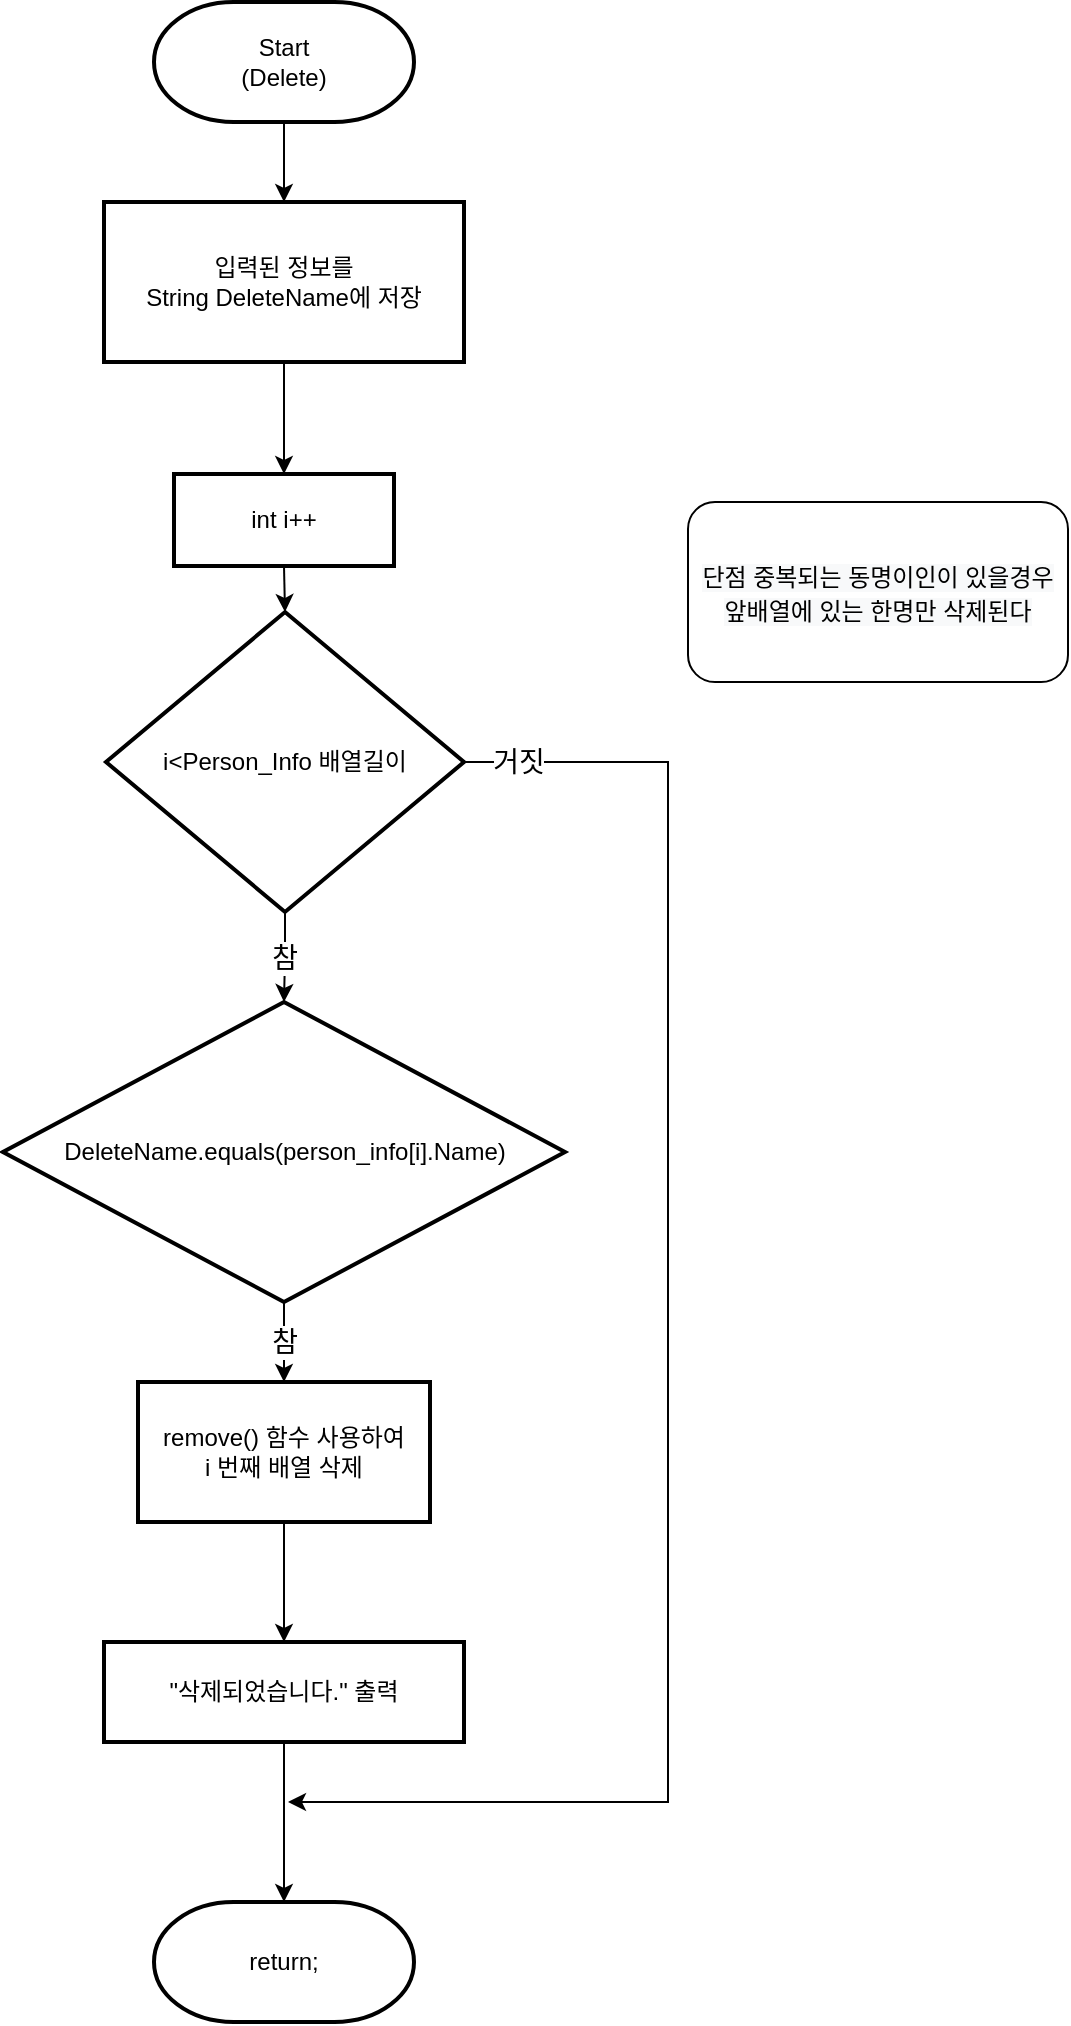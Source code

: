 <mxfile version="14.4.4" type="github">
  <diagram id="snMSLyNpEliFtqH8T0_m" name="페이지-1">
    <mxGraphModel dx="1673" dy="2103" grid="1" gridSize="10" guides="1" tooltips="1" connect="1" arrows="0" fold="1" page="1" pageScale="1" pageWidth="827" pageHeight="1169" math="0" shadow="0">
      <root>
        <mxCell id="0" />
        <mxCell id="1" parent="0" />
        <mxCell id="lsQyMnqyiSCvds43gTbh-2" style="edgeStyle=orthogonalEdgeStyle;rounded=0;orthogonalLoop=1;jettySize=auto;html=1;entryX=0.5;entryY=0;entryDx=0;entryDy=0;fontSize=13;" edge="1" parent="1" source="lsQyMnqyiSCvds43gTbh-3" target="lsQyMnqyiSCvds43gTbh-13">
          <mxGeometry relative="1" as="geometry" />
        </mxCell>
        <mxCell id="lsQyMnqyiSCvds43gTbh-3" value="remove() 함수 사용하여 &lt;br&gt;i 번째 배열 삭제" style="rounded=1;whiteSpace=wrap;html=1;absoluteArcSize=1;arcSize=0;strokeWidth=2;align=center;" vertex="1" parent="1">
          <mxGeometry x="295" y="-130" width="146" height="70" as="geometry" />
        </mxCell>
        <mxCell id="lsQyMnqyiSCvds43gTbh-18" style="edgeStyle=orthogonalEdgeStyle;rounded=0;orthogonalLoop=1;jettySize=auto;html=1;exitX=0.5;exitY=1;exitDx=0;exitDy=0;exitPerimeter=0;entryX=0.5;entryY=0;entryDx=0;entryDy=0;" edge="1" parent="1" source="lsQyMnqyiSCvds43gTbh-4" target="lsQyMnqyiSCvds43gTbh-17">
          <mxGeometry relative="1" as="geometry" />
        </mxCell>
        <mxCell id="lsQyMnqyiSCvds43gTbh-4" value="Start&lt;br&gt;(Delete)" style="strokeWidth=2;html=1;shape=mxgraph.flowchart.terminator;whiteSpace=wrap;" vertex="1" parent="1">
          <mxGeometry x="303" y="-820" width="130" height="60" as="geometry" />
        </mxCell>
        <mxCell id="lsQyMnqyiSCvds43gTbh-26" value="참" style="edgeStyle=orthogonalEdgeStyle;rounded=0;orthogonalLoop=1;jettySize=auto;html=1;exitX=0.5;exitY=1;exitDx=0;exitDy=0;exitPerimeter=0;entryX=0.5;entryY=0;entryDx=0;entryDy=0;entryPerimeter=0;fontSize=14;" edge="1" parent="1" source="lsQyMnqyiSCvds43gTbh-9" target="lsQyMnqyiSCvds43gTbh-16">
          <mxGeometry relative="1" as="geometry" />
        </mxCell>
        <mxCell id="lsQyMnqyiSCvds43gTbh-31" value="거짓" style="edgeStyle=orthogonalEdgeStyle;rounded=0;orthogonalLoop=1;jettySize=auto;html=1;exitX=1;exitY=0.5;exitDx=0;exitDy=0;exitPerimeter=0;fontSize=14;" edge="1" parent="1" source="lsQyMnqyiSCvds43gTbh-9">
          <mxGeometry x="-0.934" relative="1" as="geometry">
            <mxPoint x="370" y="80" as="targetPoint" />
            <Array as="points">
              <mxPoint x="560" y="-440" />
              <mxPoint x="560" y="80" />
            </Array>
            <mxPoint as="offset" />
          </mxGeometry>
        </mxCell>
        <mxCell id="lsQyMnqyiSCvds43gTbh-9" value="i&amp;lt;Person_Info 배열길이" style="strokeWidth=2;html=1;shape=mxgraph.flowchart.decision;whiteSpace=wrap;" vertex="1" parent="1">
          <mxGeometry x="279" y="-515" width="179" height="150" as="geometry" />
        </mxCell>
        <mxCell id="lsQyMnqyiSCvds43gTbh-11" value="return;" style="strokeWidth=2;html=1;shape=mxgraph.flowchart.terminator;whiteSpace=wrap;" vertex="1" parent="1">
          <mxGeometry x="303" y="130" width="130" height="60" as="geometry" />
        </mxCell>
        <mxCell id="lsQyMnqyiSCvds43gTbh-12" style="edgeStyle=orthogonalEdgeStyle;rounded=0;orthogonalLoop=1;jettySize=auto;html=1;exitX=0.5;exitY=1;exitDx=0;exitDy=0;entryX=0.5;entryY=0;entryDx=0;entryDy=0;entryPerimeter=0;fontSize=13;" edge="1" parent="1" source="lsQyMnqyiSCvds43gTbh-13" target="lsQyMnqyiSCvds43gTbh-11">
          <mxGeometry relative="1" as="geometry" />
        </mxCell>
        <mxCell id="lsQyMnqyiSCvds43gTbh-13" value="&quot;삭제되었습니다.&quot; 출력" style="rounded=1;whiteSpace=wrap;html=1;absoluteArcSize=1;arcSize=0;strokeWidth=2;" vertex="1" parent="1">
          <mxGeometry x="278" width="180" height="50" as="geometry" />
        </mxCell>
        <mxCell id="lsQyMnqyiSCvds43gTbh-20" style="edgeStyle=orthogonalEdgeStyle;rounded=0;orthogonalLoop=1;jettySize=auto;html=1;exitX=0.5;exitY=1;exitDx=0;exitDy=0;entryX=0.5;entryY=0;entryDx=0;entryDy=0;entryPerimeter=0;" edge="1" parent="1" source="lsQyMnqyiSCvds43gTbh-15" target="lsQyMnqyiSCvds43gTbh-9">
          <mxGeometry relative="1" as="geometry" />
        </mxCell>
        <mxCell id="lsQyMnqyiSCvds43gTbh-15" value="int i++" style="rounded=1;whiteSpace=wrap;html=1;absoluteArcSize=1;arcSize=0;strokeWidth=2;" vertex="1" parent="1">
          <mxGeometry x="313" y="-584" width="110" height="46" as="geometry" />
        </mxCell>
        <mxCell id="lsQyMnqyiSCvds43gTbh-22" value="참" style="edgeStyle=orthogonalEdgeStyle;rounded=0;orthogonalLoop=1;jettySize=auto;html=1;exitX=0.5;exitY=1;exitDx=0;exitDy=0;exitPerimeter=0;entryX=0.5;entryY=0;entryDx=0;entryDy=0;fontSize=14;" edge="1" parent="1" source="lsQyMnqyiSCvds43gTbh-16" target="lsQyMnqyiSCvds43gTbh-3">
          <mxGeometry relative="1" as="geometry" />
        </mxCell>
        <mxCell id="lsQyMnqyiSCvds43gTbh-16" value="&lt;span&gt;DeleteName.equals(person_info[i].Name)&lt;/span&gt;" style="strokeWidth=2;html=1;shape=mxgraph.flowchart.decision;whiteSpace=wrap;" vertex="1" parent="1">
          <mxGeometry x="227.5" y="-320" width="281" height="150" as="geometry" />
        </mxCell>
        <mxCell id="lsQyMnqyiSCvds43gTbh-19" style="edgeStyle=orthogonalEdgeStyle;rounded=0;orthogonalLoop=1;jettySize=auto;html=1;exitX=0.5;exitY=1;exitDx=0;exitDy=0;entryX=0.5;entryY=0;entryDx=0;entryDy=0;" edge="1" parent="1" source="lsQyMnqyiSCvds43gTbh-17" target="lsQyMnqyiSCvds43gTbh-15">
          <mxGeometry relative="1" as="geometry" />
        </mxCell>
        <mxCell id="lsQyMnqyiSCvds43gTbh-17" value="입력된 정보를 &lt;br&gt;String DeleteName에 저장" style="rounded=1;whiteSpace=wrap;html=1;absoluteArcSize=1;arcSize=0;strokeWidth=2;" vertex="1" parent="1">
          <mxGeometry x="278" y="-720" width="180" height="80" as="geometry" />
        </mxCell>
        <mxCell id="lsQyMnqyiSCvds43gTbh-32" value="&#xa;&#xa;&lt;span style=&quot;color: rgb(0, 0, 0); font-family: helvetica; font-size: 12px; font-style: normal; font-weight: 400; letter-spacing: normal; text-align: center; text-indent: 0px; text-transform: none; word-spacing: 0px; background-color: rgb(248, 249, 250); display: inline; float: none;&quot;&gt;단점 중복되는 동명이인이 있을경우 앞배열에 있는 한명만 삭제된다&lt;/span&gt;&#xa;&#xa;" style="rounded=1;whiteSpace=wrap;html=1;fontSize=14;" vertex="1" parent="1">
          <mxGeometry x="570" y="-570" width="190" height="90" as="geometry" />
        </mxCell>
      </root>
    </mxGraphModel>
  </diagram>
</mxfile>
